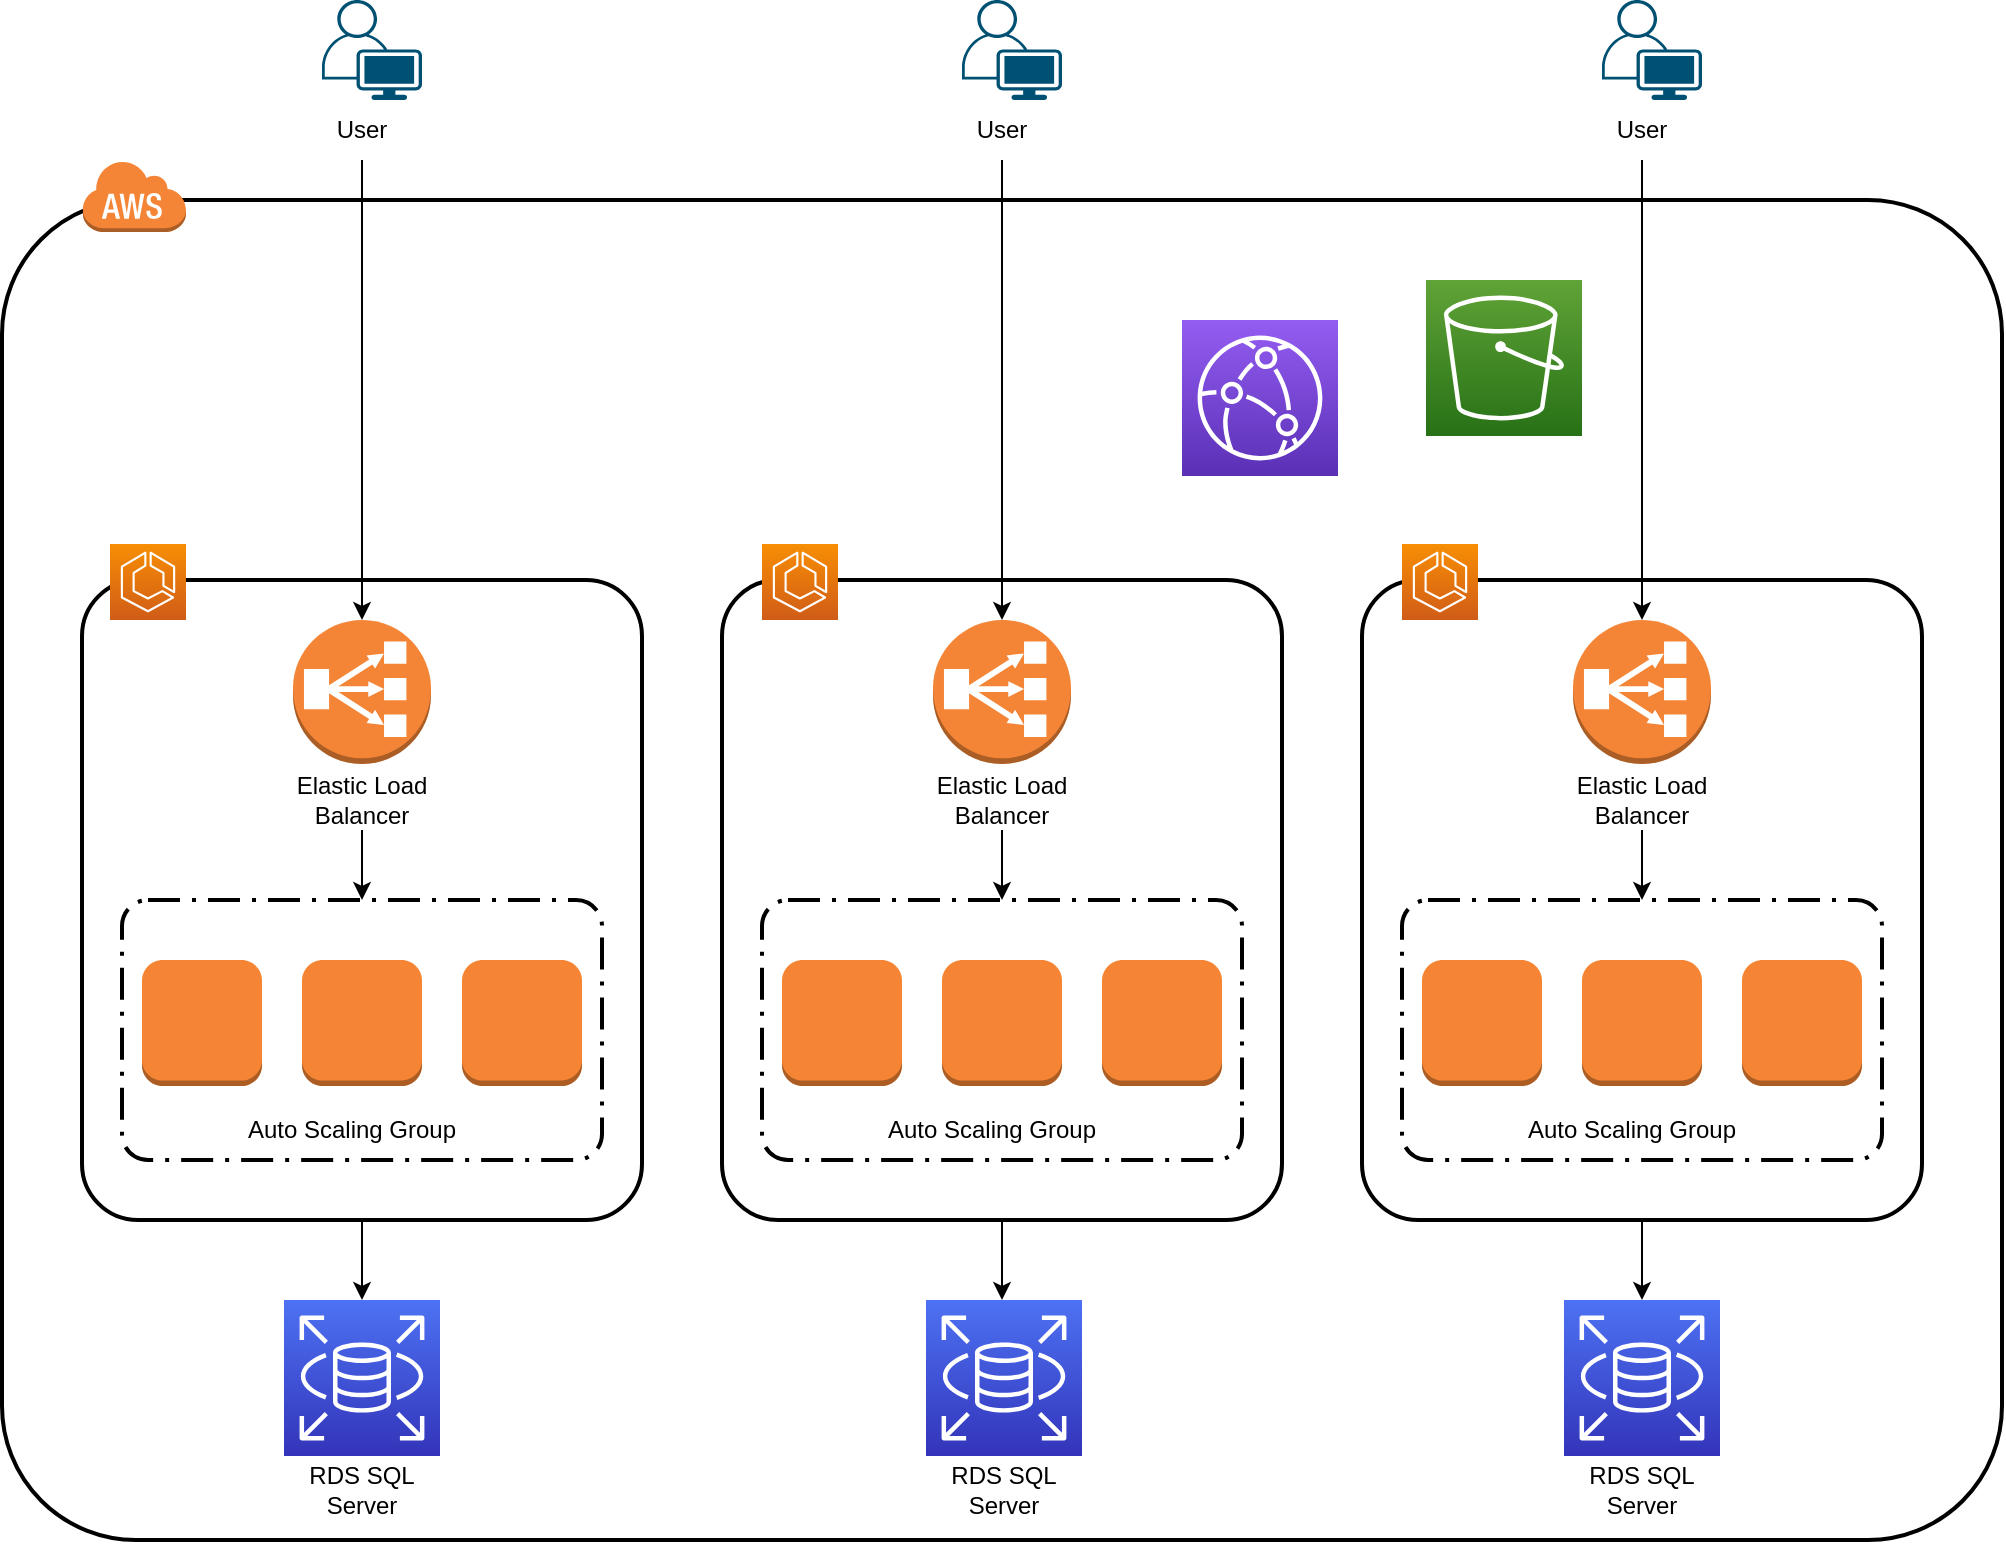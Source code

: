 <mxfile version="20.8.20" type="github">
  <diagram name="Page-1" id="CPpZzWBiEkZ7hRYgQkvV">
    <mxGraphModel dx="1674" dy="1896" grid="1" gridSize="10" guides="1" tooltips="1" connect="1" arrows="1" fold="1" page="1" pageScale="1" pageWidth="850" pageHeight="1100" math="0" shadow="0">
      <root>
        <mxCell id="0" />
        <mxCell id="1" parent="0" />
        <mxCell id="5eavc-3VvFE7wKWaDWgl-7" value="" style="rounded=1;arcSize=10;dashed=0;fillColor=none;gradientColor=none;strokeWidth=2;" parent="1" vertex="1">
          <mxGeometry x="40" y="-190" width="1000" height="670" as="geometry" />
        </mxCell>
        <mxCell id="5eavc-3VvFE7wKWaDWgl-65" value="" style="edgeStyle=orthogonalEdgeStyle;rounded=0;orthogonalLoop=1;jettySize=auto;html=1;" parent="1" source="5eavc-3VvFE7wKWaDWgl-9" target="5eavc-3VvFE7wKWaDWgl-28" edge="1">
          <mxGeometry relative="1" as="geometry" />
        </mxCell>
        <mxCell id="5eavc-3VvFE7wKWaDWgl-9" value="" style="rounded=1;arcSize=10;dashed=0;fillColor=none;gradientColor=none;strokeWidth=2;" parent="1" vertex="1">
          <mxGeometry x="80" width="280" height="320" as="geometry" />
        </mxCell>
        <mxCell id="5eavc-3VvFE7wKWaDWgl-8" value="" style="dashed=0;html=1;shape=mxgraph.aws3.cloud;fillColor=#F58536;gradientColor=none;dashed=0;" parent="1" vertex="1">
          <mxGeometry x="80" y="-210" width="52" height="36" as="geometry" />
        </mxCell>
        <mxCell id="5eavc-3VvFE7wKWaDWgl-21" value="" style="group" parent="1" vertex="1" connectable="0">
          <mxGeometry x="180" y="20" width="80" height="105" as="geometry" />
        </mxCell>
        <mxCell id="5eavc-3VvFE7wKWaDWgl-16" value="" style="outlineConnect=0;dashed=0;verticalLabelPosition=bottom;verticalAlign=top;align=center;html=1;shape=mxgraph.aws3.classic_load_balancer;fillColor=#F58536;gradientColor=none;" parent="5eavc-3VvFE7wKWaDWgl-21" vertex="1">
          <mxGeometry x="5.5" width="69" height="72" as="geometry" />
        </mxCell>
        <mxCell id="5eavc-3VvFE7wKWaDWgl-20" value="Elastic Load Balancer" style="text;html=1;strokeColor=none;fillColor=none;align=center;verticalAlign=middle;whiteSpace=wrap;rounded=0;" parent="5eavc-3VvFE7wKWaDWgl-21" vertex="1">
          <mxGeometry y="75" width="80" height="30" as="geometry" />
        </mxCell>
        <mxCell id="5eavc-3VvFE7wKWaDWgl-23" value="" style="group" parent="1" vertex="1" connectable="0">
          <mxGeometry x="100" y="160" width="240" height="130" as="geometry" />
        </mxCell>
        <mxCell id="5eavc-3VvFE7wKWaDWgl-11" value="" style="rounded=1;arcSize=10;dashed=1;fillColor=none;gradientColor=none;dashPattern=8 3 1 3;strokeWidth=2;" parent="5eavc-3VvFE7wKWaDWgl-23" vertex="1">
          <mxGeometry width="240" height="130" as="geometry" />
        </mxCell>
        <mxCell id="5eavc-3VvFE7wKWaDWgl-24" value="" style="group" parent="5eavc-3VvFE7wKWaDWgl-23" vertex="1" connectable="0">
          <mxGeometry x="10" y="30" width="210" height="100" as="geometry" />
        </mxCell>
        <mxCell id="5eavc-3VvFE7wKWaDWgl-17" value="" style="outlineConnect=0;dashed=0;verticalLabelPosition=bottom;verticalAlign=top;align=center;html=1;shape=mxgraph.aws3.instance;fillColor=#F58534;gradientColor=none;" parent="5eavc-3VvFE7wKWaDWgl-24" vertex="1">
          <mxGeometry width="60" height="63" as="geometry" />
        </mxCell>
        <mxCell id="5eavc-3VvFE7wKWaDWgl-22" value="Auto Scaling Group" style="text;html=1;strokeColor=none;fillColor=none;align=center;verticalAlign=middle;whiteSpace=wrap;rounded=0;" parent="5eavc-3VvFE7wKWaDWgl-24" vertex="1">
          <mxGeometry x="45" y="70" width="120" height="30" as="geometry" />
        </mxCell>
        <mxCell id="5eavc-3VvFE7wKWaDWgl-19" value="" style="outlineConnect=0;dashed=0;verticalLabelPosition=bottom;verticalAlign=top;align=center;html=1;shape=mxgraph.aws3.instance;fillColor=#F58534;gradientColor=none;" parent="5eavc-3VvFE7wKWaDWgl-23" vertex="1">
          <mxGeometry x="170" y="30" width="60" height="63" as="geometry" />
        </mxCell>
        <mxCell id="5eavc-3VvFE7wKWaDWgl-18" value="" style="outlineConnect=0;dashed=0;verticalLabelPosition=bottom;verticalAlign=top;align=center;html=1;shape=mxgraph.aws3.instance;fillColor=#F58534;gradientColor=none;" parent="5eavc-3VvFE7wKWaDWgl-23" vertex="1">
          <mxGeometry x="90" y="30" width="60" height="63" as="geometry" />
        </mxCell>
        <mxCell id="5eavc-3VvFE7wKWaDWgl-30" value="" style="group" parent="1" vertex="1" connectable="0">
          <mxGeometry x="181" y="360" width="78" height="110" as="geometry" />
        </mxCell>
        <mxCell id="5eavc-3VvFE7wKWaDWgl-28" value="" style="sketch=0;points=[[0,0,0],[0.25,0,0],[0.5,0,0],[0.75,0,0],[1,0,0],[0,1,0],[0.25,1,0],[0.5,1,0],[0.75,1,0],[1,1,0],[0,0.25,0],[0,0.5,0],[0,0.75,0],[1,0.25,0],[1,0.5,0],[1,0.75,0]];outlineConnect=0;fontColor=#232F3E;gradientColor=#4D72F3;gradientDirection=north;fillColor=#3334B9;strokeColor=#ffffff;dashed=0;verticalLabelPosition=bottom;verticalAlign=top;align=center;html=1;fontSize=12;fontStyle=0;aspect=fixed;shape=mxgraph.aws4.resourceIcon;resIcon=mxgraph.aws4.rds;" parent="5eavc-3VvFE7wKWaDWgl-30" vertex="1">
          <mxGeometry width="78" height="78" as="geometry" />
        </mxCell>
        <mxCell id="5eavc-3VvFE7wKWaDWgl-29" value="RDS SQL Server" style="text;html=1;strokeColor=none;fillColor=none;align=center;verticalAlign=middle;whiteSpace=wrap;rounded=0;" parent="5eavc-3VvFE7wKWaDWgl-30" vertex="1">
          <mxGeometry x="9" y="80" width="60" height="30" as="geometry" />
        </mxCell>
        <mxCell id="5eavc-3VvFE7wKWaDWgl-32" value="" style="group" parent="1" vertex="1" connectable="0">
          <mxGeometry x="190" y="-290" width="60" height="80" as="geometry" />
        </mxCell>
        <mxCell id="5eavc-3VvFE7wKWaDWgl-5" value="" style="points=[[0.35,0,0],[0.98,0.51,0],[1,0.71,0],[0.67,1,0],[0,0.795,0],[0,0.65,0]];verticalLabelPosition=bottom;sketch=0;html=1;verticalAlign=top;aspect=fixed;align=center;pointerEvents=1;shape=mxgraph.cisco19.user;fillColor=#005073;strokeColor=none;" parent="5eavc-3VvFE7wKWaDWgl-32" vertex="1">
          <mxGeometry x="10" width="50" height="50" as="geometry" />
        </mxCell>
        <mxCell id="5eavc-3VvFE7wKWaDWgl-31" value="User" style="text;html=1;strokeColor=none;fillColor=none;align=center;verticalAlign=middle;whiteSpace=wrap;rounded=0;" parent="5eavc-3VvFE7wKWaDWgl-32" vertex="1">
          <mxGeometry y="50" width="60" height="30" as="geometry" />
        </mxCell>
        <mxCell id="5eavc-3VvFE7wKWaDWgl-33" value="" style="edgeStyle=orthogonalEdgeStyle;rounded=0;orthogonalLoop=1;jettySize=auto;html=1;" parent="1" source="5eavc-3VvFE7wKWaDWgl-31" target="5eavc-3VvFE7wKWaDWgl-16" edge="1">
          <mxGeometry relative="1" as="geometry" />
        </mxCell>
        <mxCell id="5eavc-3VvFE7wKWaDWgl-64" value="" style="edgeStyle=orthogonalEdgeStyle;rounded=0;orthogonalLoop=1;jettySize=auto;html=1;" parent="1" source="5eavc-3VvFE7wKWaDWgl-38" edge="1">
          <mxGeometry relative="1" as="geometry">
            <mxPoint x="540" y="360" as="targetPoint" />
          </mxGeometry>
        </mxCell>
        <mxCell id="5eavc-3VvFE7wKWaDWgl-38" value="" style="rounded=1;arcSize=10;dashed=0;fillColor=none;gradientColor=none;strokeWidth=2;" parent="1" vertex="1">
          <mxGeometry x="400" width="280" height="320" as="geometry" />
        </mxCell>
        <mxCell id="5eavc-3VvFE7wKWaDWgl-39" value="" style="group" parent="1" vertex="1" connectable="0">
          <mxGeometry x="500" y="20" width="80" height="105" as="geometry" />
        </mxCell>
        <mxCell id="5eavc-3VvFE7wKWaDWgl-40" value="" style="outlineConnect=0;dashed=0;verticalLabelPosition=bottom;verticalAlign=top;align=center;html=1;shape=mxgraph.aws3.classic_load_balancer;fillColor=#F58536;gradientColor=none;" parent="5eavc-3VvFE7wKWaDWgl-39" vertex="1">
          <mxGeometry x="5.5" width="69" height="72" as="geometry" />
        </mxCell>
        <mxCell id="5eavc-3VvFE7wKWaDWgl-41" value="Elastic Load Balancer" style="text;html=1;strokeColor=none;fillColor=none;align=center;verticalAlign=middle;whiteSpace=wrap;rounded=0;" parent="5eavc-3VvFE7wKWaDWgl-39" vertex="1">
          <mxGeometry y="75" width="80" height="30" as="geometry" />
        </mxCell>
        <mxCell id="5eavc-3VvFE7wKWaDWgl-42" value="" style="group" parent="1" vertex="1" connectable="0">
          <mxGeometry x="420" y="160" width="240" height="130" as="geometry" />
        </mxCell>
        <mxCell id="5eavc-3VvFE7wKWaDWgl-43" value="" style="rounded=1;arcSize=10;dashed=1;fillColor=none;gradientColor=none;dashPattern=8 3 1 3;strokeWidth=2;" parent="5eavc-3VvFE7wKWaDWgl-42" vertex="1">
          <mxGeometry width="240" height="130" as="geometry" />
        </mxCell>
        <mxCell id="5eavc-3VvFE7wKWaDWgl-44" value="" style="group" parent="5eavc-3VvFE7wKWaDWgl-42" vertex="1" connectable="0">
          <mxGeometry x="10" y="30" width="210" height="100" as="geometry" />
        </mxCell>
        <mxCell id="5eavc-3VvFE7wKWaDWgl-45" value="" style="outlineConnect=0;dashed=0;verticalLabelPosition=bottom;verticalAlign=top;align=center;html=1;shape=mxgraph.aws3.instance;fillColor=#F58534;gradientColor=none;" parent="5eavc-3VvFE7wKWaDWgl-44" vertex="1">
          <mxGeometry width="60" height="63" as="geometry" />
        </mxCell>
        <mxCell id="5eavc-3VvFE7wKWaDWgl-46" value="Auto Scaling Group" style="text;html=1;strokeColor=none;fillColor=none;align=center;verticalAlign=middle;whiteSpace=wrap;rounded=0;" parent="5eavc-3VvFE7wKWaDWgl-44" vertex="1">
          <mxGeometry x="45" y="70" width="120" height="30" as="geometry" />
        </mxCell>
        <mxCell id="5eavc-3VvFE7wKWaDWgl-47" value="" style="outlineConnect=0;dashed=0;verticalLabelPosition=bottom;verticalAlign=top;align=center;html=1;shape=mxgraph.aws3.instance;fillColor=#F58534;gradientColor=none;" parent="5eavc-3VvFE7wKWaDWgl-42" vertex="1">
          <mxGeometry x="170" y="30" width="60" height="63" as="geometry" />
        </mxCell>
        <mxCell id="5eavc-3VvFE7wKWaDWgl-48" value="" style="outlineConnect=0;dashed=0;verticalLabelPosition=bottom;verticalAlign=top;align=center;html=1;shape=mxgraph.aws3.instance;fillColor=#F58534;gradientColor=none;" parent="5eavc-3VvFE7wKWaDWgl-42" vertex="1">
          <mxGeometry x="90" y="30" width="60" height="63" as="geometry" />
        </mxCell>
        <mxCell id="5eavc-3VvFE7wKWaDWgl-63" value="" style="edgeStyle=orthogonalEdgeStyle;rounded=0;orthogonalLoop=1;jettySize=auto;html=1;" parent="1" source="5eavc-3VvFE7wKWaDWgl-51" edge="1">
          <mxGeometry relative="1" as="geometry">
            <mxPoint x="860" y="360" as="targetPoint" />
          </mxGeometry>
        </mxCell>
        <mxCell id="5eavc-3VvFE7wKWaDWgl-51" value="" style="rounded=1;arcSize=10;dashed=0;fillColor=none;gradientColor=none;strokeWidth=2;" parent="1" vertex="1">
          <mxGeometry x="720" width="280" height="320" as="geometry" />
        </mxCell>
        <mxCell id="5eavc-3VvFE7wKWaDWgl-52" value="" style="group" parent="1" vertex="1" connectable="0">
          <mxGeometry x="820" y="20" width="80" height="105" as="geometry" />
        </mxCell>
        <mxCell id="5eavc-3VvFE7wKWaDWgl-53" value="" style="outlineConnect=0;dashed=0;verticalLabelPosition=bottom;verticalAlign=top;align=center;html=1;shape=mxgraph.aws3.classic_load_balancer;fillColor=#F58536;gradientColor=none;" parent="5eavc-3VvFE7wKWaDWgl-52" vertex="1">
          <mxGeometry x="5.5" width="69" height="72" as="geometry" />
        </mxCell>
        <mxCell id="5eavc-3VvFE7wKWaDWgl-54" value="Elastic Load Balancer" style="text;html=1;strokeColor=none;fillColor=none;align=center;verticalAlign=middle;whiteSpace=wrap;rounded=0;" parent="5eavc-3VvFE7wKWaDWgl-52" vertex="1">
          <mxGeometry y="75" width="80" height="30" as="geometry" />
        </mxCell>
        <mxCell id="5eavc-3VvFE7wKWaDWgl-55" value="" style="group" parent="1" vertex="1" connectable="0">
          <mxGeometry x="740" y="160" width="240" height="130" as="geometry" />
        </mxCell>
        <mxCell id="5eavc-3VvFE7wKWaDWgl-56" value="" style="rounded=1;arcSize=10;dashed=1;fillColor=none;gradientColor=none;dashPattern=8 3 1 3;strokeWidth=2;" parent="5eavc-3VvFE7wKWaDWgl-55" vertex="1">
          <mxGeometry width="240" height="130" as="geometry" />
        </mxCell>
        <mxCell id="5eavc-3VvFE7wKWaDWgl-57" value="" style="group" parent="5eavc-3VvFE7wKWaDWgl-55" vertex="1" connectable="0">
          <mxGeometry x="10" y="30" width="210" height="100" as="geometry" />
        </mxCell>
        <mxCell id="5eavc-3VvFE7wKWaDWgl-58" value="" style="outlineConnect=0;dashed=0;verticalLabelPosition=bottom;verticalAlign=top;align=center;html=1;shape=mxgraph.aws3.instance;fillColor=#F58534;gradientColor=none;" parent="5eavc-3VvFE7wKWaDWgl-57" vertex="1">
          <mxGeometry width="60" height="63" as="geometry" />
        </mxCell>
        <mxCell id="5eavc-3VvFE7wKWaDWgl-59" value="Auto Scaling Group" style="text;html=1;strokeColor=none;fillColor=none;align=center;verticalAlign=middle;whiteSpace=wrap;rounded=0;" parent="5eavc-3VvFE7wKWaDWgl-57" vertex="1">
          <mxGeometry x="45" y="70" width="120" height="30" as="geometry" />
        </mxCell>
        <mxCell id="5eavc-3VvFE7wKWaDWgl-60" value="" style="outlineConnect=0;dashed=0;verticalLabelPosition=bottom;verticalAlign=top;align=center;html=1;shape=mxgraph.aws3.instance;fillColor=#F58534;gradientColor=none;" parent="5eavc-3VvFE7wKWaDWgl-55" vertex="1">
          <mxGeometry x="170" y="30" width="60" height="63" as="geometry" />
        </mxCell>
        <mxCell id="5eavc-3VvFE7wKWaDWgl-61" value="" style="outlineConnect=0;dashed=0;verticalLabelPosition=bottom;verticalAlign=top;align=center;html=1;shape=mxgraph.aws3.instance;fillColor=#F58534;gradientColor=none;" parent="5eavc-3VvFE7wKWaDWgl-55" vertex="1">
          <mxGeometry x="90" y="30" width="60" height="63" as="geometry" />
        </mxCell>
        <mxCell id="5eavc-3VvFE7wKWaDWgl-66" value="" style="group" parent="1" vertex="1" connectable="0">
          <mxGeometry x="502" y="360" width="78" height="110" as="geometry" />
        </mxCell>
        <mxCell id="5eavc-3VvFE7wKWaDWgl-67" value="" style="sketch=0;points=[[0,0,0],[0.25,0,0],[0.5,0,0],[0.75,0,0],[1,0,0],[0,1,0],[0.25,1,0],[0.5,1,0],[0.75,1,0],[1,1,0],[0,0.25,0],[0,0.5,0],[0,0.75,0],[1,0.25,0],[1,0.5,0],[1,0.75,0]];outlineConnect=0;fontColor=#232F3E;gradientColor=#4D72F3;gradientDirection=north;fillColor=#3334B9;strokeColor=#ffffff;dashed=0;verticalLabelPosition=bottom;verticalAlign=top;align=center;html=1;fontSize=12;fontStyle=0;aspect=fixed;shape=mxgraph.aws4.resourceIcon;resIcon=mxgraph.aws4.rds;" parent="5eavc-3VvFE7wKWaDWgl-66" vertex="1">
          <mxGeometry width="78" height="78" as="geometry" />
        </mxCell>
        <mxCell id="5eavc-3VvFE7wKWaDWgl-68" value="RDS SQL Server" style="text;html=1;strokeColor=none;fillColor=none;align=center;verticalAlign=middle;whiteSpace=wrap;rounded=0;" parent="5eavc-3VvFE7wKWaDWgl-66" vertex="1">
          <mxGeometry x="9" y="80" width="60" height="30" as="geometry" />
        </mxCell>
        <mxCell id="5eavc-3VvFE7wKWaDWgl-69" value="" style="group" parent="1" vertex="1" connectable="0">
          <mxGeometry x="821" y="360" width="78" height="110" as="geometry" />
        </mxCell>
        <mxCell id="5eavc-3VvFE7wKWaDWgl-70" value="" style="sketch=0;points=[[0,0,0],[0.25,0,0],[0.5,0,0],[0.75,0,0],[1,0,0],[0,1,0],[0.25,1,0],[0.5,1,0],[0.75,1,0],[1,1,0],[0,0.25,0],[0,0.5,0],[0,0.75,0],[1,0.25,0],[1,0.5,0],[1,0.75,0]];outlineConnect=0;fontColor=#232F3E;gradientColor=#4D72F3;gradientDirection=north;fillColor=#3334B9;strokeColor=#ffffff;dashed=0;verticalLabelPosition=bottom;verticalAlign=top;align=center;html=1;fontSize=12;fontStyle=0;aspect=fixed;shape=mxgraph.aws4.resourceIcon;resIcon=mxgraph.aws4.rds;" parent="5eavc-3VvFE7wKWaDWgl-69" vertex="1">
          <mxGeometry width="78" height="78" as="geometry" />
        </mxCell>
        <mxCell id="5eavc-3VvFE7wKWaDWgl-71" value="RDS SQL Server" style="text;html=1;strokeColor=none;fillColor=none;align=center;verticalAlign=middle;whiteSpace=wrap;rounded=0;" parent="5eavc-3VvFE7wKWaDWgl-69" vertex="1">
          <mxGeometry x="9" y="80" width="60" height="30" as="geometry" />
        </mxCell>
        <mxCell id="5eavc-3VvFE7wKWaDWgl-72" value="" style="edgeStyle=orthogonalEdgeStyle;rounded=0;orthogonalLoop=1;jettySize=auto;html=1;" parent="1" source="5eavc-3VvFE7wKWaDWgl-54" edge="1">
          <mxGeometry relative="1" as="geometry">
            <mxPoint x="860" y="160" as="targetPoint" />
          </mxGeometry>
        </mxCell>
        <mxCell id="5eavc-3VvFE7wKWaDWgl-73" value="" style="edgeStyle=orthogonalEdgeStyle;rounded=0;orthogonalLoop=1;jettySize=auto;html=1;" parent="1" source="5eavc-3VvFE7wKWaDWgl-41" edge="1">
          <mxGeometry relative="1" as="geometry">
            <mxPoint x="540" y="160" as="targetPoint" />
          </mxGeometry>
        </mxCell>
        <mxCell id="5eavc-3VvFE7wKWaDWgl-74" value="" style="edgeStyle=orthogonalEdgeStyle;rounded=0;orthogonalLoop=1;jettySize=auto;html=1;" parent="1" source="5eavc-3VvFE7wKWaDWgl-20" edge="1">
          <mxGeometry relative="1" as="geometry">
            <mxPoint x="220" y="160" as="targetPoint" />
          </mxGeometry>
        </mxCell>
        <mxCell id="5eavc-3VvFE7wKWaDWgl-75" value="" style="group" parent="1" vertex="1" connectable="0">
          <mxGeometry x="510" y="-290" width="60" height="80" as="geometry" />
        </mxCell>
        <mxCell id="5eavc-3VvFE7wKWaDWgl-76" value="" style="points=[[0.35,0,0],[0.98,0.51,0],[1,0.71,0],[0.67,1,0],[0,0.795,0],[0,0.65,0]];verticalLabelPosition=bottom;sketch=0;html=1;verticalAlign=top;aspect=fixed;align=center;pointerEvents=1;shape=mxgraph.cisco19.user;fillColor=#005073;strokeColor=none;" parent="5eavc-3VvFE7wKWaDWgl-75" vertex="1">
          <mxGeometry x="10" width="50" height="50" as="geometry" />
        </mxCell>
        <mxCell id="5eavc-3VvFE7wKWaDWgl-77" value="User" style="text;html=1;strokeColor=none;fillColor=none;align=center;verticalAlign=middle;whiteSpace=wrap;rounded=0;" parent="5eavc-3VvFE7wKWaDWgl-75" vertex="1">
          <mxGeometry y="50" width="60" height="30" as="geometry" />
        </mxCell>
        <mxCell id="5eavc-3VvFE7wKWaDWgl-78" value="" style="group" parent="1" vertex="1" connectable="0">
          <mxGeometry x="830" y="-290" width="60" height="80" as="geometry" />
        </mxCell>
        <mxCell id="5eavc-3VvFE7wKWaDWgl-79" value="" style="points=[[0.35,0,0],[0.98,0.51,0],[1,0.71,0],[0.67,1,0],[0,0.795,0],[0,0.65,0]];verticalLabelPosition=bottom;sketch=0;html=1;verticalAlign=top;aspect=fixed;align=center;pointerEvents=1;shape=mxgraph.cisco19.user;fillColor=#005073;strokeColor=none;" parent="5eavc-3VvFE7wKWaDWgl-78" vertex="1">
          <mxGeometry x="10" width="50" height="50" as="geometry" />
        </mxCell>
        <mxCell id="5eavc-3VvFE7wKWaDWgl-80" value="User" style="text;html=1;strokeColor=none;fillColor=none;align=center;verticalAlign=middle;whiteSpace=wrap;rounded=0;" parent="5eavc-3VvFE7wKWaDWgl-78" vertex="1">
          <mxGeometry y="50" width="60" height="30" as="geometry" />
        </mxCell>
        <mxCell id="5eavc-3VvFE7wKWaDWgl-81" value="" style="edgeStyle=orthogonalEdgeStyle;rounded=0;orthogonalLoop=1;jettySize=auto;html=1;" parent="1" source="5eavc-3VvFE7wKWaDWgl-80" target="5eavc-3VvFE7wKWaDWgl-53" edge="1">
          <mxGeometry relative="1" as="geometry" />
        </mxCell>
        <mxCell id="5eavc-3VvFE7wKWaDWgl-82" value="" style="edgeStyle=orthogonalEdgeStyle;rounded=0;orthogonalLoop=1;jettySize=auto;html=1;" parent="1" source="5eavc-3VvFE7wKWaDWgl-77" target="5eavc-3VvFE7wKWaDWgl-40" edge="1">
          <mxGeometry relative="1" as="geometry" />
        </mxCell>
        <mxCell id="5d1QXkMo-2o8rOj9yPih-1" value="" style="sketch=0;points=[[0,0,0],[0.25,0,0],[0.5,0,0],[0.75,0,0],[1,0,0],[0,1,0],[0.25,1,0],[0.5,1,0],[0.75,1,0],[1,1,0],[0,0.25,0],[0,0.5,0],[0,0.75,0],[1,0.25,0],[1,0.5,0],[1,0.75,0]];outlineConnect=0;fontColor=#232F3E;gradientColor=#F78E04;gradientDirection=north;fillColor=#D05C17;strokeColor=#ffffff;dashed=0;verticalLabelPosition=bottom;verticalAlign=top;align=center;html=1;fontSize=12;fontStyle=0;aspect=fixed;shape=mxgraph.aws4.resourceIcon;resIcon=mxgraph.aws4.ecs;" vertex="1" parent="1">
          <mxGeometry x="94" y="-18" width="38" height="38" as="geometry" />
        </mxCell>
        <mxCell id="5d1QXkMo-2o8rOj9yPih-2" value="" style="sketch=0;points=[[0,0,0],[0.25,0,0],[0.5,0,0],[0.75,0,0],[1,0,0],[0,1,0],[0.25,1,0],[0.5,1,0],[0.75,1,0],[1,1,0],[0,0.25,0],[0,0.5,0],[0,0.75,0],[1,0.25,0],[1,0.5,0],[1,0.75,0]];outlineConnect=0;fontColor=#232F3E;gradientColor=#F78E04;gradientDirection=north;fillColor=#D05C17;strokeColor=#ffffff;dashed=0;verticalLabelPosition=bottom;verticalAlign=top;align=center;html=1;fontSize=12;fontStyle=0;aspect=fixed;shape=mxgraph.aws4.resourceIcon;resIcon=mxgraph.aws4.ecs;" vertex="1" parent="1">
          <mxGeometry x="420" y="-18" width="38" height="38" as="geometry" />
        </mxCell>
        <mxCell id="5d1QXkMo-2o8rOj9yPih-3" value="" style="sketch=0;points=[[0,0,0],[0.25,0,0],[0.5,0,0],[0.75,0,0],[1,0,0],[0,1,0],[0.25,1,0],[0.5,1,0],[0.75,1,0],[1,1,0],[0,0.25,0],[0,0.5,0],[0,0.75,0],[1,0.25,0],[1,0.5,0],[1,0.75,0]];outlineConnect=0;fontColor=#232F3E;gradientColor=#F78E04;gradientDirection=north;fillColor=#D05C17;strokeColor=#ffffff;dashed=0;verticalLabelPosition=bottom;verticalAlign=top;align=center;html=1;fontSize=12;fontStyle=0;aspect=fixed;shape=mxgraph.aws4.resourceIcon;resIcon=mxgraph.aws4.ecs;" vertex="1" parent="1">
          <mxGeometry x="740" y="-18" width="38" height="38" as="geometry" />
        </mxCell>
        <mxCell id="5d1QXkMo-2o8rOj9yPih-4" value="" style="sketch=0;points=[[0,0,0],[0.25,0,0],[0.5,0,0],[0.75,0,0],[1,0,0],[0,1,0],[0.25,1,0],[0.5,1,0],[0.75,1,0],[1,1,0],[0,0.25,0],[0,0.5,0],[0,0.75,0],[1,0.25,0],[1,0.5,0],[1,0.75,0]];outlineConnect=0;fontColor=#232F3E;gradientColor=#945DF2;gradientDirection=north;fillColor=#5A30B5;strokeColor=#ffffff;dashed=0;verticalLabelPosition=bottom;verticalAlign=top;align=center;html=1;fontSize=12;fontStyle=0;aspect=fixed;shape=mxgraph.aws4.resourceIcon;resIcon=mxgraph.aws4.cloudfront;" vertex="1" parent="1">
          <mxGeometry x="630" y="-130" width="78" height="78" as="geometry" />
        </mxCell>
        <mxCell id="5d1QXkMo-2o8rOj9yPih-5" value="" style="sketch=0;points=[[0,0,0],[0.25,0,0],[0.5,0,0],[0.75,0,0],[1,0,0],[0,1,0],[0.25,1,0],[0.5,1,0],[0.75,1,0],[1,1,0],[0,0.25,0],[0,0.5,0],[0,0.75,0],[1,0.25,0],[1,0.5,0],[1,0.75,0]];outlineConnect=0;fontColor=#232F3E;gradientColor=#60A337;gradientDirection=north;fillColor=#277116;strokeColor=#ffffff;dashed=0;verticalLabelPosition=bottom;verticalAlign=top;align=center;html=1;fontSize=12;fontStyle=0;aspect=fixed;shape=mxgraph.aws4.resourceIcon;resIcon=mxgraph.aws4.s3;" vertex="1" parent="1">
          <mxGeometry x="752" y="-150" width="78" height="78" as="geometry" />
        </mxCell>
      </root>
    </mxGraphModel>
  </diagram>
</mxfile>
